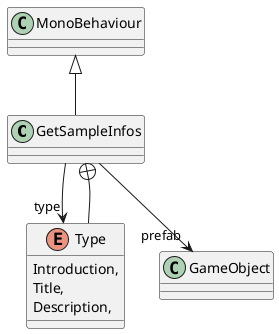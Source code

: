 @startuml
class GetSampleInfos {
}
enum Type {
    Introduction,
    Title,
    Description,
}
MonoBehaviour <|-- GetSampleInfos
GetSampleInfos --> "type" Type
GetSampleInfos --> "prefab" GameObject
GetSampleInfos +-- Type
@enduml
